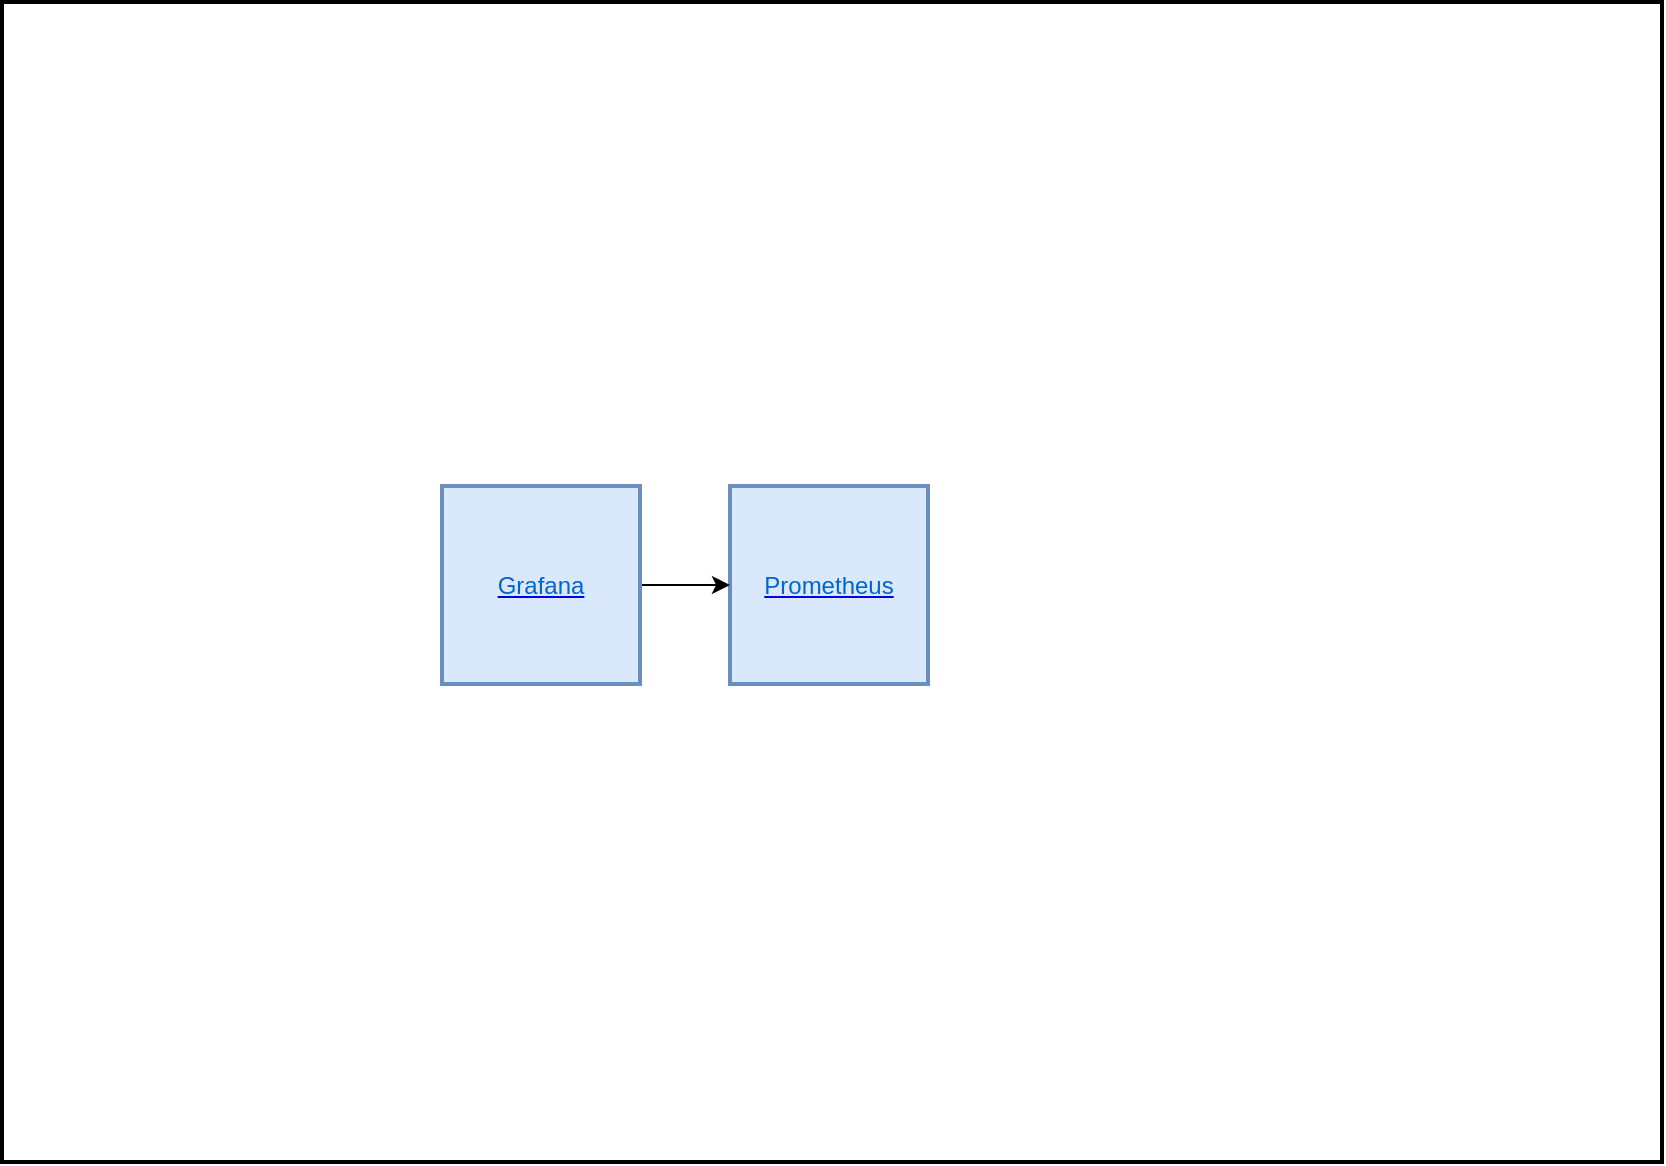 <mxfile version="10.6.0" type="device"><diagram id="M-KSTY0DPAT5ZdJ-BdZP" name="Page-1"><mxGraphModel dx="2821" dy="1748" grid="1" gridSize="10" guides="1" tooltips="1" connect="1" arrows="1" fold="1" page="1" pageScale="1" pageWidth="827" pageHeight="583" math="0" shadow="0"><root><mxCell id="0"/><mxCell id="1" parent="0"/><mxCell id="bo9GDms6DyWDLyk5QEOQ-17" value="" style="rounded=0;whiteSpace=wrap;html=1;strokeWidth=2;fontColor=#0066CC;fillColor=none;" vertex="1" parent="1"><mxGeometry width="830" height="580" as="geometry"/></mxCell><mxCell id="bo9GDms6DyWDLyk5QEOQ-12" value="&lt;a href=&quot;http://localhost:19090&quot;&gt;&lt;font color=&quot;#0066cc&quot;&gt;Prometheus&lt;/font&gt;&lt;/a&gt;" style="whiteSpace=wrap;html=1;aspect=fixed;strokeWidth=2;fillColor=#dae8fc;strokeColor=#6c8ebf;" vertex="1" parent="1"><mxGeometry x="364" y="242" width="99" height="99" as="geometry"/></mxCell><mxCell id="bo9GDms6DyWDLyk5QEOQ-15" style="edgeStyle=orthogonalEdgeStyle;rounded=0;orthogonalLoop=1;jettySize=auto;html=1;exitX=1;exitY=0.5;exitDx=0;exitDy=0;fontColor=#0066CC;entryX=0;entryY=0.5;entryDx=0;entryDy=0;" edge="1" parent="1" source="bo9GDms6DyWDLyk5QEOQ-14" target="bo9GDms6DyWDLyk5QEOQ-12"><mxGeometry relative="1" as="geometry"><mxPoint x="360" y="292" as="targetPoint"/></mxGeometry></mxCell><mxCell id="bo9GDms6DyWDLyk5QEOQ-14" value="&lt;a href=&quot;http://localhost:13000&quot;&gt;&lt;font color=&quot;#0066cc&quot;&gt;Grafana&lt;/font&gt;&lt;/a&gt;" style="whiteSpace=wrap;html=1;aspect=fixed;strokeWidth=2;fillColor=#dae8fc;strokeColor=#6c8ebf;" vertex="1" parent="1"><mxGeometry x="220" y="242" width="99" height="99" as="geometry"/></mxCell></root></mxGraphModel></diagram></mxfile>